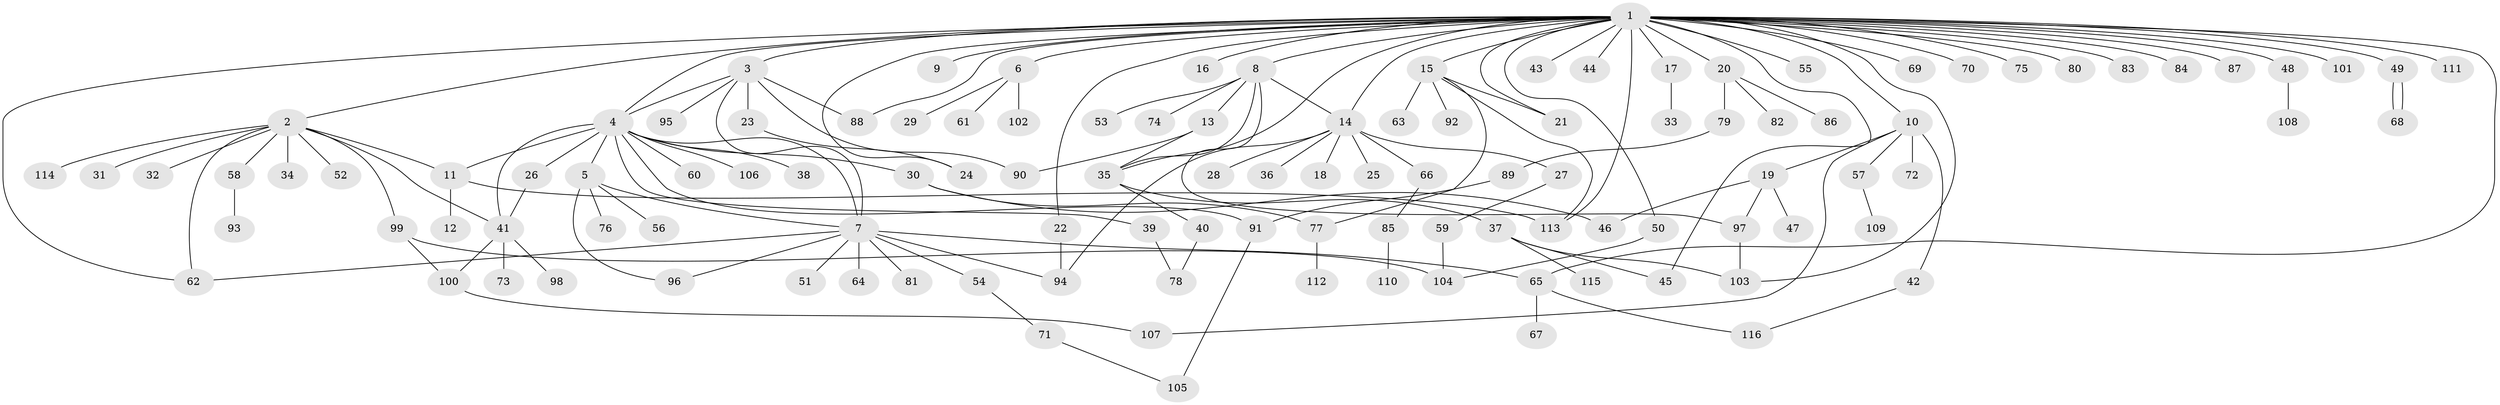 // Generated by graph-tools (version 1.1) at 2025/47/03/09/25 04:47:54]
// undirected, 116 vertices, 151 edges
graph export_dot {
graph [start="1"]
  node [color=gray90,style=filled];
  1;
  2;
  3;
  4;
  5;
  6;
  7;
  8;
  9;
  10;
  11;
  12;
  13;
  14;
  15;
  16;
  17;
  18;
  19;
  20;
  21;
  22;
  23;
  24;
  25;
  26;
  27;
  28;
  29;
  30;
  31;
  32;
  33;
  34;
  35;
  36;
  37;
  38;
  39;
  40;
  41;
  42;
  43;
  44;
  45;
  46;
  47;
  48;
  49;
  50;
  51;
  52;
  53;
  54;
  55;
  56;
  57;
  58;
  59;
  60;
  61;
  62;
  63;
  64;
  65;
  66;
  67;
  68;
  69;
  70;
  71;
  72;
  73;
  74;
  75;
  76;
  77;
  78;
  79;
  80;
  81;
  82;
  83;
  84;
  85;
  86;
  87;
  88;
  89;
  90;
  91;
  92;
  93;
  94;
  95;
  96;
  97;
  98;
  99;
  100;
  101;
  102;
  103;
  104;
  105;
  106;
  107;
  108;
  109;
  110;
  111;
  112;
  113;
  114;
  115;
  116;
  1 -- 2;
  1 -- 3;
  1 -- 4;
  1 -- 6;
  1 -- 8;
  1 -- 9;
  1 -- 10;
  1 -- 14;
  1 -- 15;
  1 -- 16;
  1 -- 17;
  1 -- 20;
  1 -- 21;
  1 -- 22;
  1 -- 24;
  1 -- 35;
  1 -- 43;
  1 -- 44;
  1 -- 45;
  1 -- 48;
  1 -- 49;
  1 -- 50;
  1 -- 55;
  1 -- 62;
  1 -- 65;
  1 -- 69;
  1 -- 70;
  1 -- 75;
  1 -- 80;
  1 -- 83;
  1 -- 84;
  1 -- 87;
  1 -- 88;
  1 -- 101;
  1 -- 103;
  1 -- 111;
  1 -- 113;
  2 -- 11;
  2 -- 31;
  2 -- 32;
  2 -- 34;
  2 -- 41;
  2 -- 52;
  2 -- 58;
  2 -- 62;
  2 -- 99;
  2 -- 114;
  3 -- 4;
  3 -- 7;
  3 -- 23;
  3 -- 88;
  3 -- 90;
  3 -- 95;
  4 -- 5;
  4 -- 7;
  4 -- 11;
  4 -- 26;
  4 -- 30;
  4 -- 38;
  4 -- 39;
  4 -- 41;
  4 -- 60;
  4 -- 91;
  4 -- 106;
  5 -- 7;
  5 -- 56;
  5 -- 76;
  5 -- 96;
  6 -- 29;
  6 -- 61;
  6 -- 102;
  7 -- 51;
  7 -- 54;
  7 -- 62;
  7 -- 64;
  7 -- 65;
  7 -- 81;
  7 -- 94;
  7 -- 96;
  8 -- 13;
  8 -- 14;
  8 -- 35;
  8 -- 53;
  8 -- 74;
  8 -- 97;
  10 -- 19;
  10 -- 42;
  10 -- 57;
  10 -- 72;
  10 -- 107;
  11 -- 12;
  11 -- 113;
  13 -- 35;
  13 -- 90;
  14 -- 18;
  14 -- 25;
  14 -- 27;
  14 -- 28;
  14 -- 36;
  14 -- 66;
  14 -- 94;
  15 -- 21;
  15 -- 63;
  15 -- 77;
  15 -- 92;
  15 -- 113;
  17 -- 33;
  19 -- 46;
  19 -- 47;
  19 -- 97;
  20 -- 79;
  20 -- 82;
  20 -- 86;
  22 -- 94;
  23 -- 24;
  26 -- 41;
  27 -- 59;
  30 -- 46;
  30 -- 77;
  35 -- 37;
  35 -- 40;
  37 -- 45;
  37 -- 103;
  37 -- 115;
  39 -- 78;
  40 -- 78;
  41 -- 73;
  41 -- 98;
  41 -- 100;
  42 -- 116;
  48 -- 108;
  49 -- 68;
  49 -- 68;
  50 -- 104;
  54 -- 71;
  57 -- 109;
  58 -- 93;
  59 -- 104;
  65 -- 67;
  65 -- 116;
  66 -- 85;
  71 -- 105;
  77 -- 112;
  79 -- 89;
  85 -- 110;
  89 -- 91;
  91 -- 105;
  97 -- 103;
  99 -- 100;
  99 -- 104;
  100 -- 107;
}
